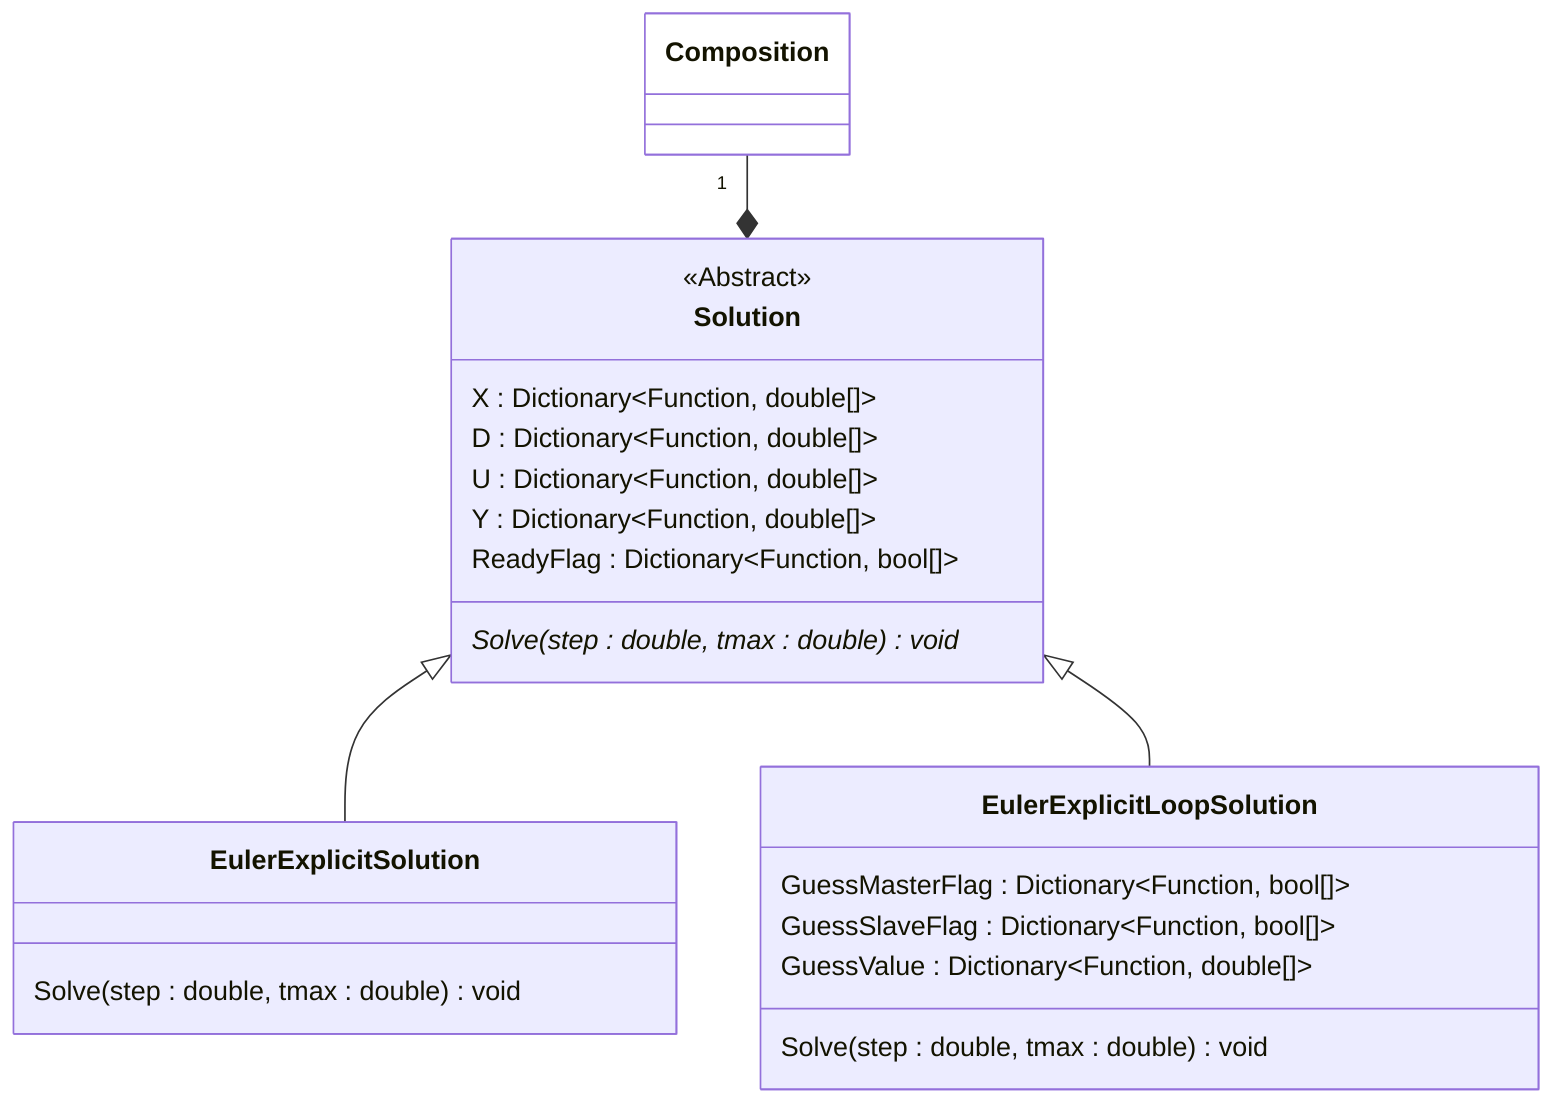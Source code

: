classDiagram

    direction TB

    class Composition {

    }

    class Solution {
        <<Abstract>>
        X : Dictionary~Function, double[]~
        D : Dictionary~Function, double[]~
        U : Dictionary~Function, double[]~
        Y : Dictionary~Function, double[]~
        ReadyFlag : Dictionary~Function, bool[]~
        Solve(step : double, tmax : double) void*
    }

    class EulerExplicitSolution {
        Solve(step : double, tmax : double) void
    }

    class EulerExplicitLoopSolution {
        GuessMasterFlag : Dictionary~Function, bool[]~
        GuessSlaveFlag : Dictionary~Function, bool[]~
        GuessValue : Dictionary~Function, double[]~
        Solve(step : double, tmax : double) void
    }

    Composition "1" --* Solution

    Solution <|-- EulerExplicitSolution
    Solution <|-- EulerExplicitLoopSolution

    style Composition fill:white